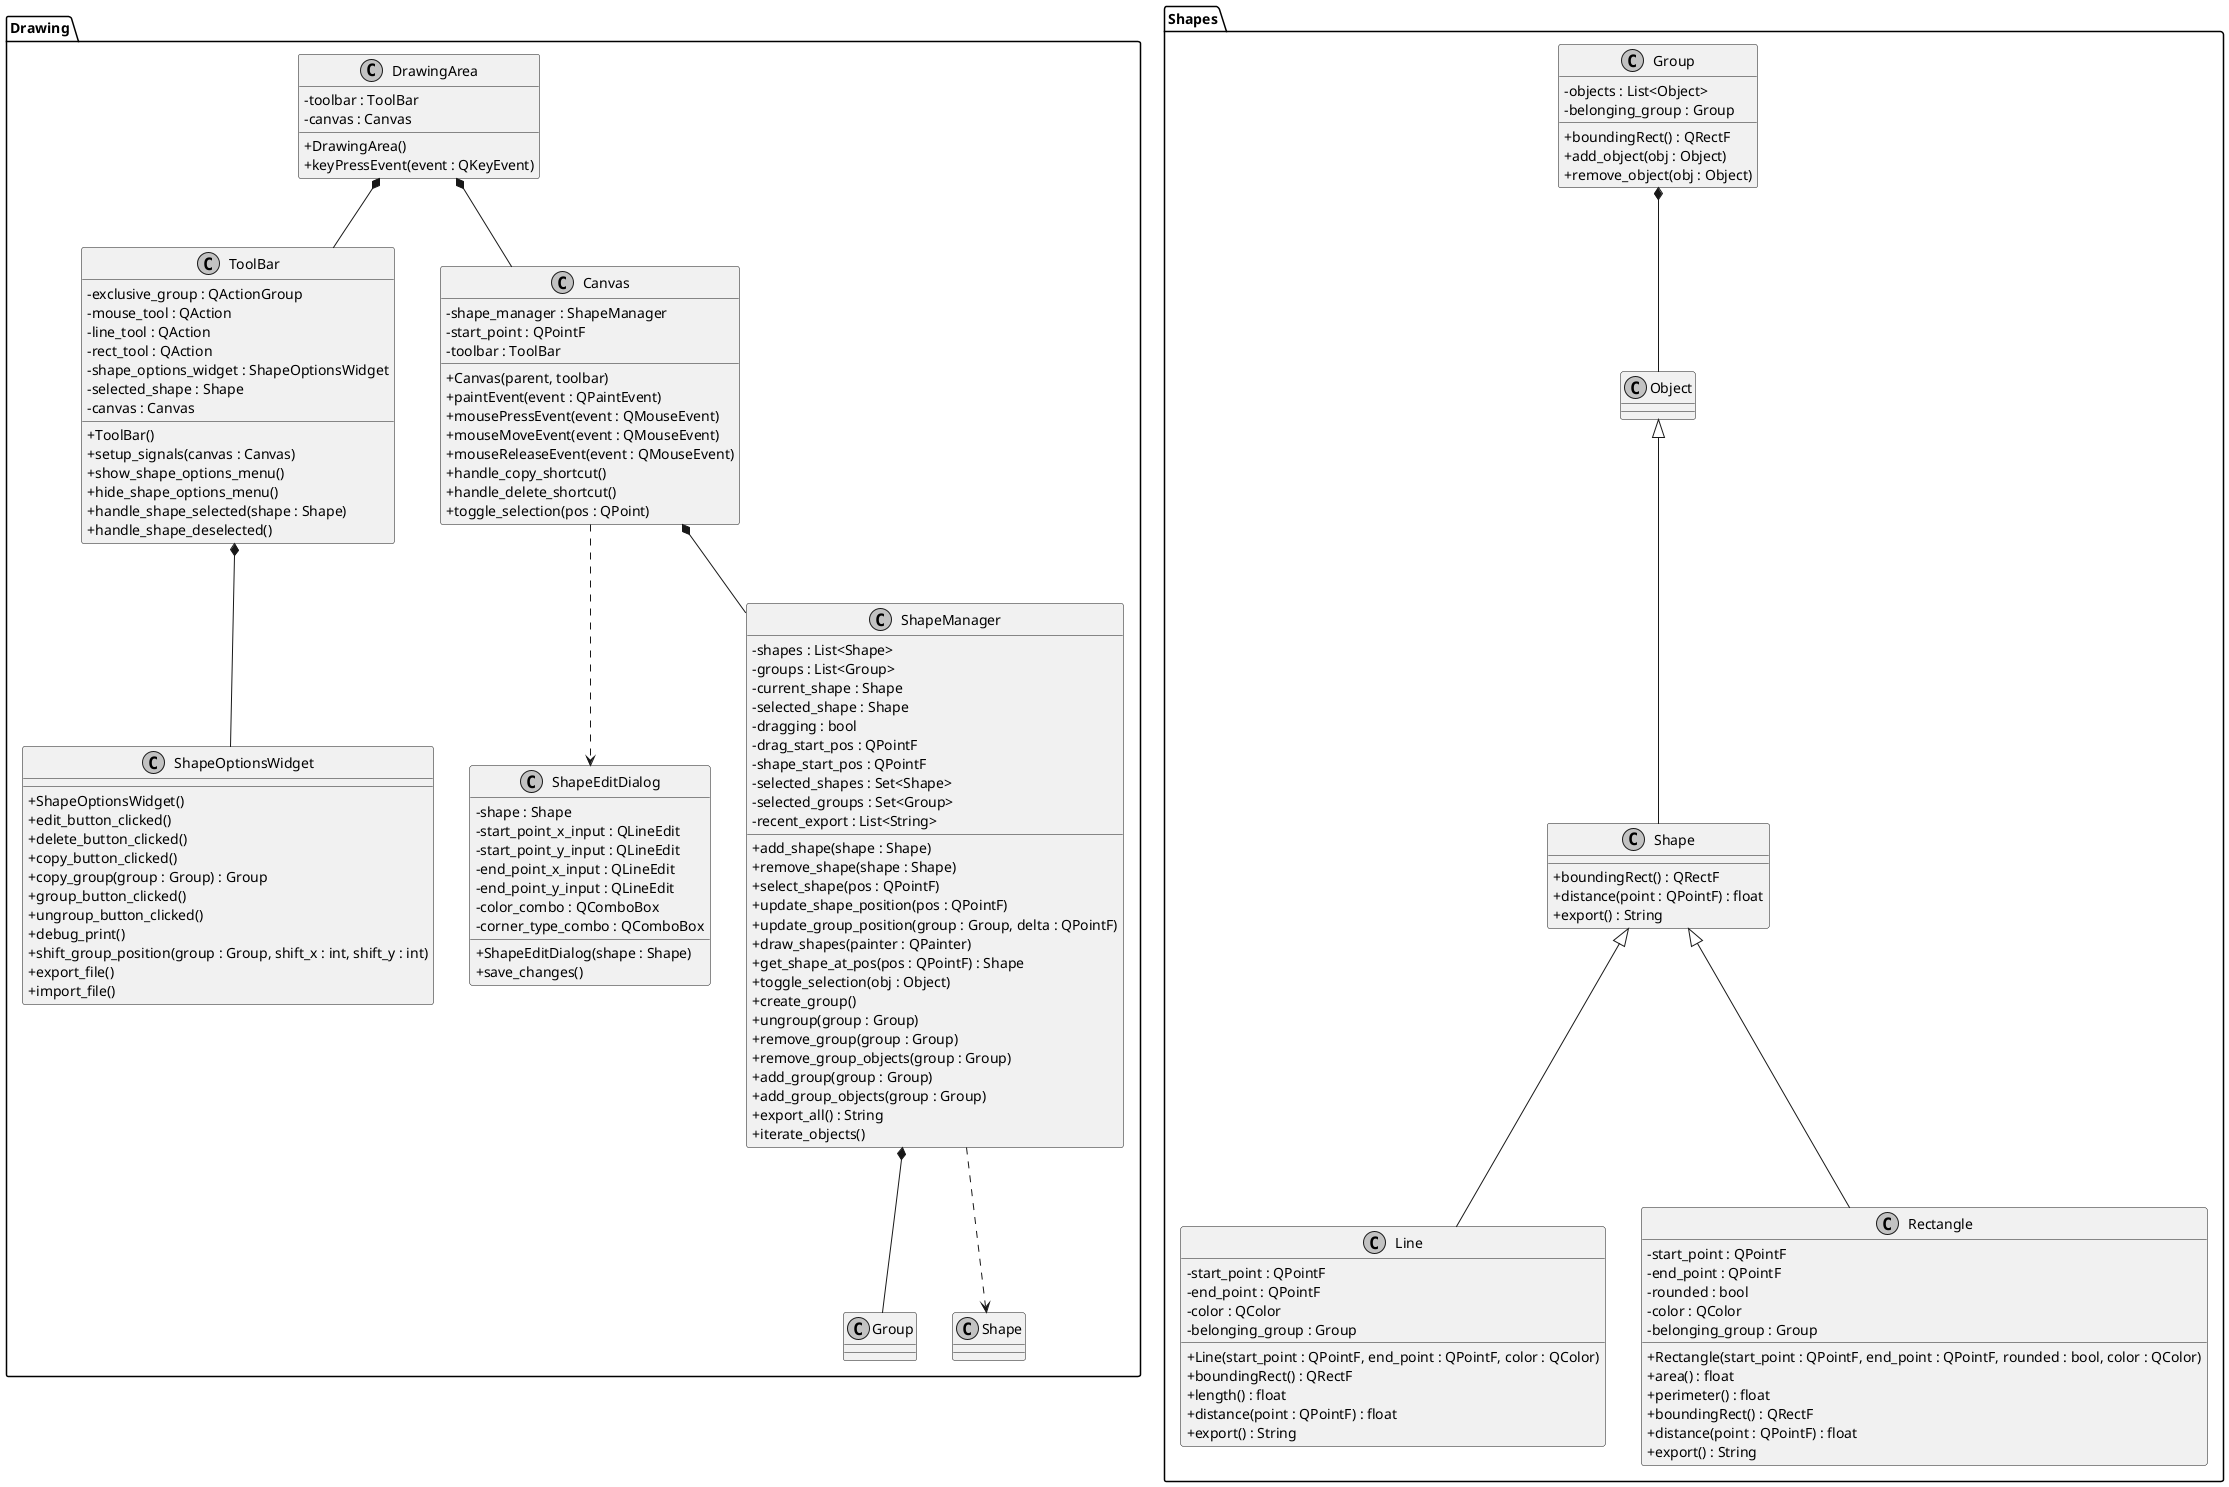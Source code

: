 @startuml
skinparam monochrome true
skinparam classAttributeIconSize 0

package Drawing {
    class DrawingArea {
        - toolbar : ToolBar
        - canvas : Canvas
        + DrawingArea()
        + keyPressEvent(event : QKeyEvent)
    }

    class ToolBar {
        - exclusive_group : QActionGroup
        - mouse_tool : QAction
        - line_tool : QAction
        - rect_tool : QAction
        - shape_options_widget : ShapeOptionsWidget
        - selected_shape : Shape
        - canvas : Canvas
        + ToolBar()
        + setup_signals(canvas : Canvas)
        + show_shape_options_menu()
        + hide_shape_options_menu()
        + handle_shape_selected(shape : Shape)
        + handle_shape_deselected()
    }

    class ShapeOptionsWidget {
        + ShapeOptionsWidget()
        + edit_button_clicked()
        + delete_button_clicked()
        + copy_button_clicked()
        + copy_group(group : Group) : Group
        + group_button_clicked()
        + ungroup_button_clicked()
        + debug_print()
        + shift_group_position(group : Group, shift_x : int, shift_y : int)
        + export_file()
        + import_file()
    }

    class ShapeEditDialog {
        - shape : Shape
        - start_point_x_input : QLineEdit
        - start_point_y_input : QLineEdit
        - end_point_x_input : QLineEdit
        - end_point_y_input : QLineEdit
        - color_combo : QComboBox
        - corner_type_combo : QComboBox
        + ShapeEditDialog(shape : Shape)
        + save_changes()
    }

    class Canvas {
        - shape_manager : ShapeManager
        - start_point : QPointF
        - toolbar : ToolBar
        + Canvas(parent, toolbar)
        + paintEvent(event : QPaintEvent)
        + mousePressEvent(event : QMouseEvent)
        + mouseMoveEvent(event : QMouseEvent)
        + mouseReleaseEvent(event : QMouseEvent)
        + handle_copy_shortcut()
        + handle_delete_shortcut()
        + toggle_selection(pos : QPoint)
    }

    class ShapeManager {
        - shapes : List<Shape>
        - groups : List<Group>
        - current_shape : Shape
        - selected_shape : Shape
        - dragging : bool
        - drag_start_pos : QPointF
        - shape_start_pos : QPointF
        - selected_shapes : Set<Shape>
        - selected_groups : Set<Group>
        - recent_export : List<String>
        + add_shape(shape : Shape)
        + remove_shape(shape : Shape)
        + select_shape(pos : QPointF)
        + update_shape_position(pos : QPointF)
        + update_group_position(group : Group, delta : QPointF)
        + draw_shapes(painter : QPainter)
        + get_shape_at_pos(pos : QPointF) : Shape
        + toggle_selection(obj : Object)
        + create_group()
        + ungroup(group : Group)
        + remove_group(group : Group)
        + remove_group_objects(group : Group)
        + add_group(group : Group)
        + add_group_objects(group : Group)
        + export_all() : String
        + iterate_objects()
    }

    DrawingArea *-- ToolBar
    DrawingArea *-- Canvas

    ToolBar *-- ShapeOptionsWidget

    Canvas *-- ShapeManager
    Canvas ..> ShapeEditDialog

    ShapeManager *-- Group
    ShapeManager ..> Shape
}

package Shapes {
    class Group {
        - objects : List<Object>
        - belonging_group : Group
        + boundingRect() : QRectF
        + add_object(obj : Object)
        + remove_object(obj : Object)
    }

    class Shape {
        {abstract}
        + boundingRect() : QRectF
        + distance(point : QPointF) : float
        + export() : String
    }

    class Line {
        - start_point : QPointF
        - end_point : QPointF
        - color : QColor
        - belonging_group : Group
        + Line(start_point : QPointF, end_point : QPointF, color : QColor)
        + boundingRect() : QRectF
        + length() : float
        + distance(point : QPointF) : float
        + export() : String
    }

    class Rectangle {
        - start_point : QPointF
        - end_point : QPointF
        - rounded : bool
        - color : QColor
        - belonging_group : Group
        + Rectangle(start_point : QPointF, end_point : QPointF, rounded : bool, color : QColor)
        + area() : float
        + perimeter() : float
        + boundingRect() : QRectF
        + distance(point : QPointF) : float
        + export() : String
    }

    Shape <|-- Line
    Shape <|-- Rectangle

    Group *-- Object
    Object <|-- Shape
}

' package Utils {
'     class WindowInstance {
'         + set_window(window : MainWindow)
'         + get_window() : MainWindow
'     }

'     class Colors {
'         + get_color_name(color : String) : String
'     }

'     class Highlight {
'         + closest_point(x1 : float, y1 : float, x2 : float, y2 : float, x : float, y : float) : Tuple<float, float>
'         + distance_from_edge(x1 : float, y1 : float, x2 : float, y2 : float, x : float, y : float) : float
'     }

'     class Tools {
'         + create_mouse_tool_icon() : QIcon
'         + create_line_tool_icon() : QIcon
'         + create_rect_tool_icon() : QIcon
'     }

'     class XmlIndent {
'         + indent_xml(line : String, level : int) : String
'         + nest(line : String, indent : String) : String
'     }
' }

' Utils ..> DrawingArea
' Utils ..> ShapeManager
' Utils ..> Shapes

@enduml